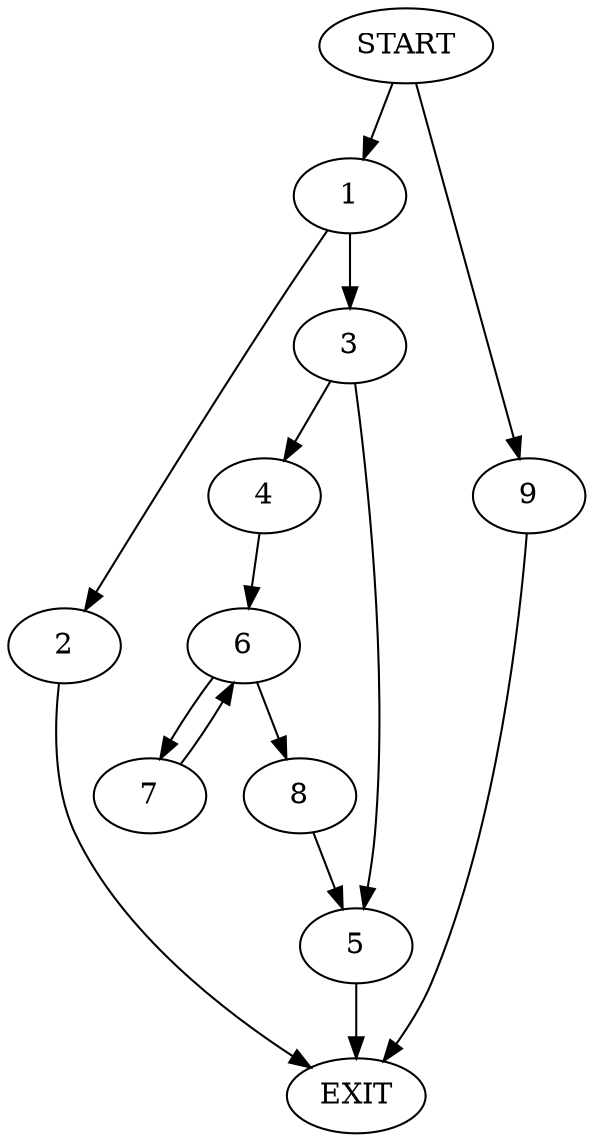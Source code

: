 digraph {
0 [label="START"]
10 [label="EXIT"]
0 -> 1
1 -> 2
1 -> 3
2 -> 10
3 -> 4
3 -> 5
5 -> 10
4 -> 6
6 -> 7
6 -> 8
7 -> 6
8 -> 5
0 -> 9
9 -> 10
}
